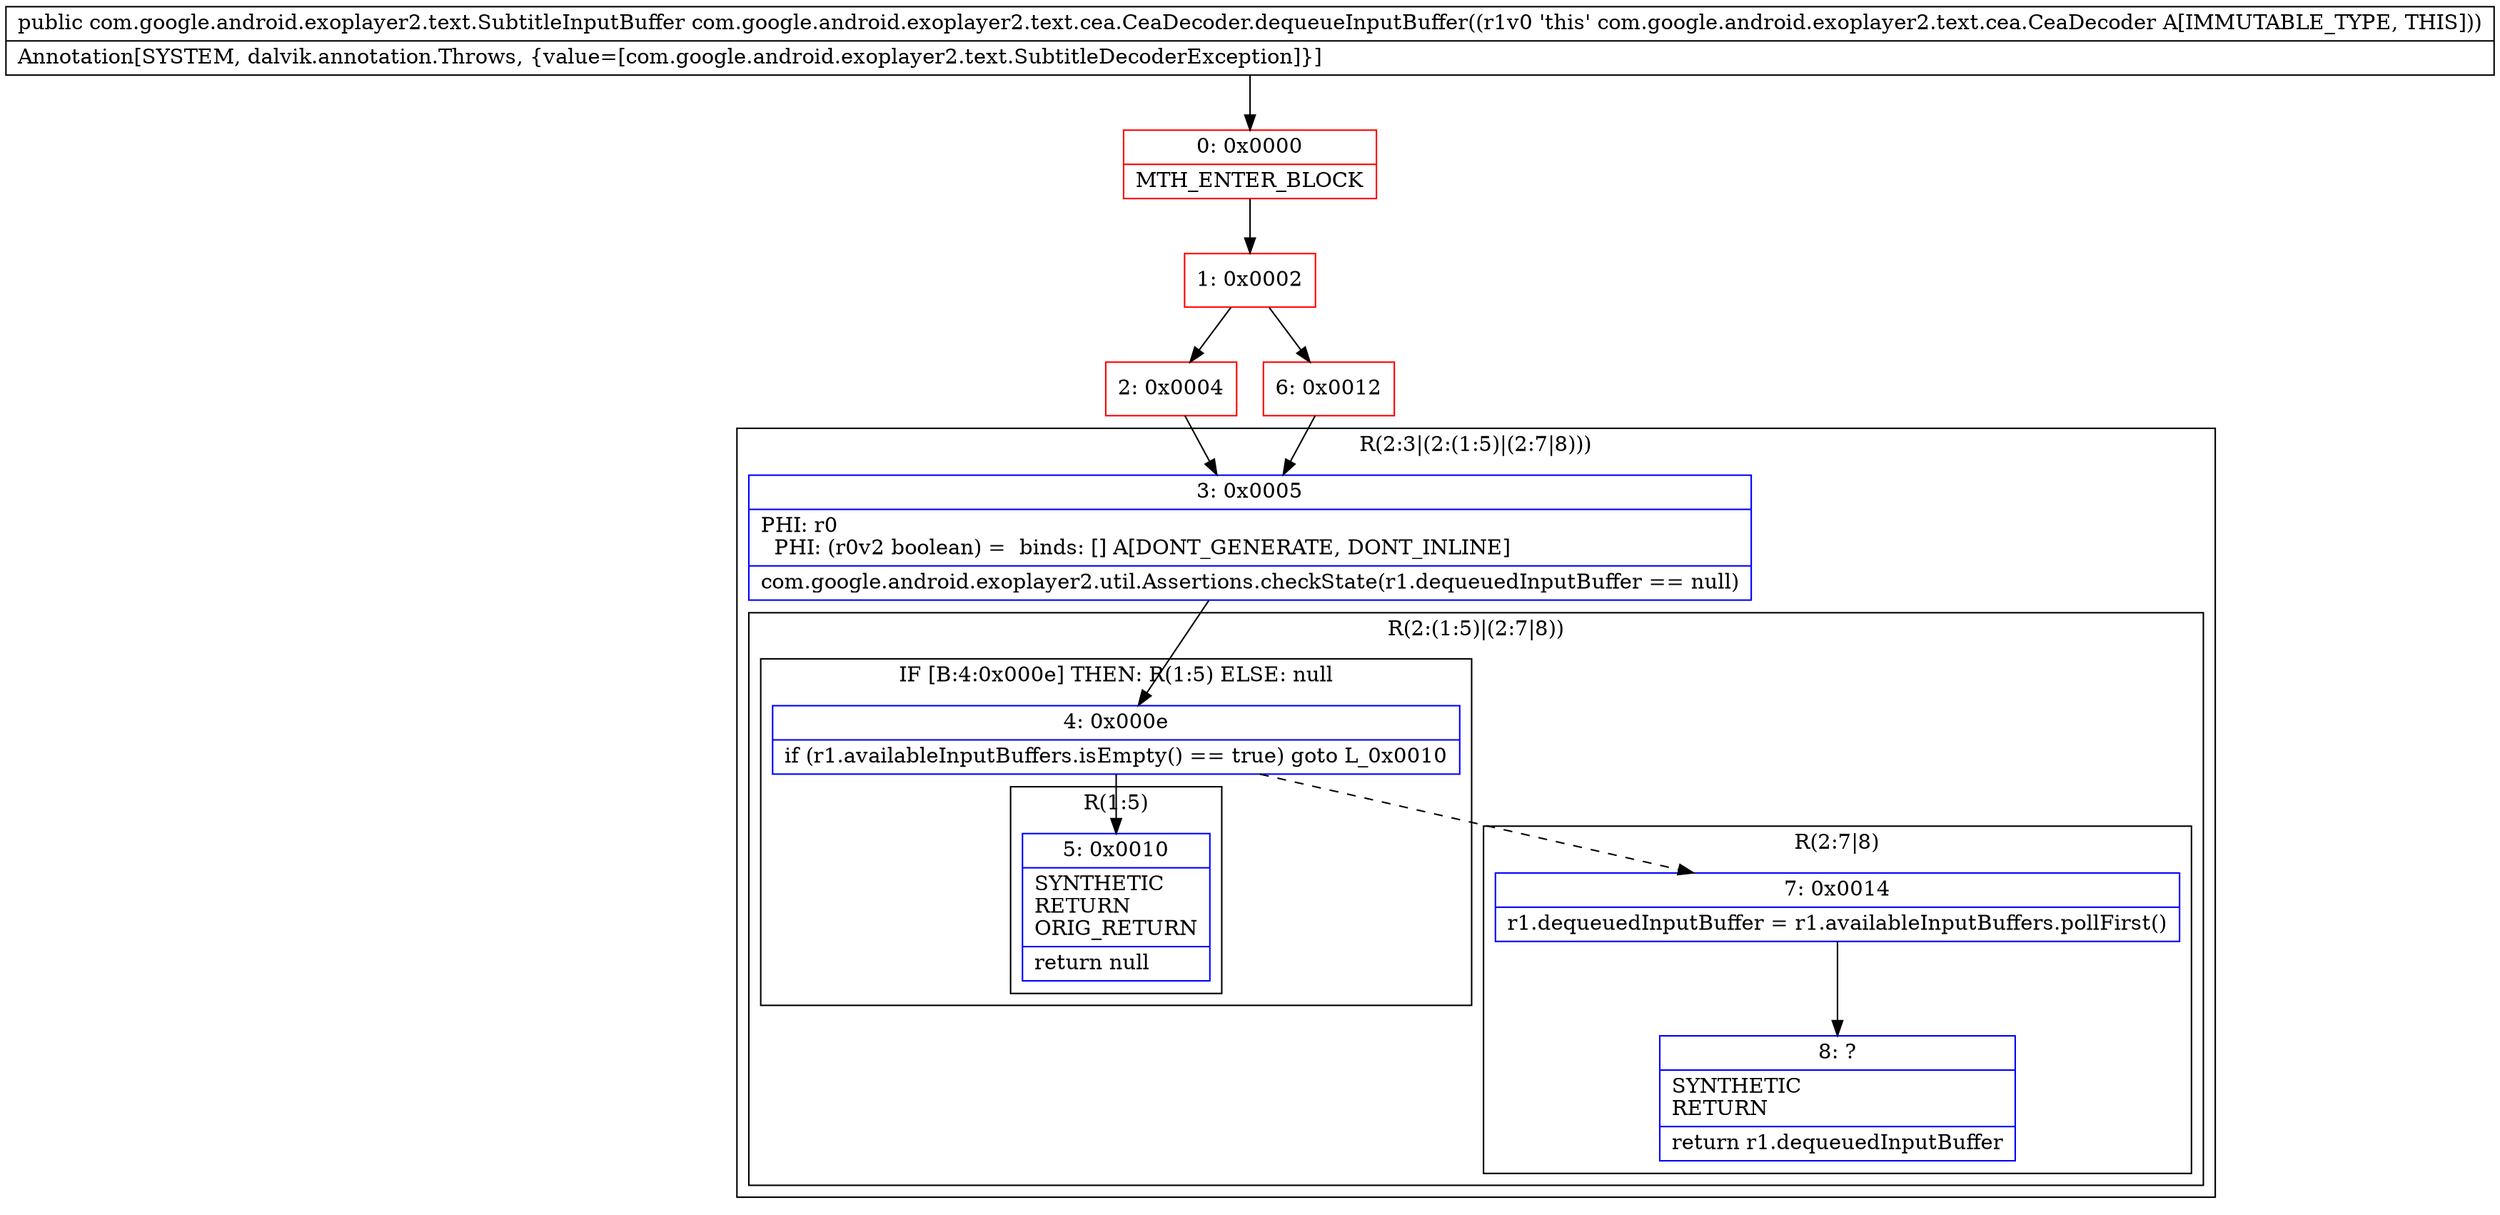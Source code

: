 digraph "CFG forcom.google.android.exoplayer2.text.cea.CeaDecoder.dequeueInputBuffer()Lcom\/google\/android\/exoplayer2\/text\/SubtitleInputBuffer;" {
subgraph cluster_Region_673345041 {
label = "R(2:3|(2:(1:5)|(2:7|8)))";
node [shape=record,color=blue];
Node_3 [shape=record,label="{3\:\ 0x0005|PHI: r0 \l  PHI: (r0v2 boolean) =  binds: [] A[DONT_GENERATE, DONT_INLINE]\l|com.google.android.exoplayer2.util.Assertions.checkState(r1.dequeuedInputBuffer == null)\l}"];
subgraph cluster_Region_953216473 {
label = "R(2:(1:5)|(2:7|8))";
node [shape=record,color=blue];
subgraph cluster_IfRegion_408504595 {
label = "IF [B:4:0x000e] THEN: R(1:5) ELSE: null";
node [shape=record,color=blue];
Node_4 [shape=record,label="{4\:\ 0x000e|if (r1.availableInputBuffers.isEmpty() == true) goto L_0x0010\l}"];
subgraph cluster_Region_2073864709 {
label = "R(1:5)";
node [shape=record,color=blue];
Node_5 [shape=record,label="{5\:\ 0x0010|SYNTHETIC\lRETURN\lORIG_RETURN\l|return null\l}"];
}
}
subgraph cluster_Region_1089798529 {
label = "R(2:7|8)";
node [shape=record,color=blue];
Node_7 [shape=record,label="{7\:\ 0x0014|r1.dequeuedInputBuffer = r1.availableInputBuffers.pollFirst()\l}"];
Node_8 [shape=record,label="{8\:\ ?|SYNTHETIC\lRETURN\l|return r1.dequeuedInputBuffer\l}"];
}
}
}
Node_0 [shape=record,color=red,label="{0\:\ 0x0000|MTH_ENTER_BLOCK\l}"];
Node_1 [shape=record,color=red,label="{1\:\ 0x0002}"];
Node_2 [shape=record,color=red,label="{2\:\ 0x0004}"];
Node_6 [shape=record,color=red,label="{6\:\ 0x0012}"];
MethodNode[shape=record,label="{public com.google.android.exoplayer2.text.SubtitleInputBuffer com.google.android.exoplayer2.text.cea.CeaDecoder.dequeueInputBuffer((r1v0 'this' com.google.android.exoplayer2.text.cea.CeaDecoder A[IMMUTABLE_TYPE, THIS]))  | Annotation[SYSTEM, dalvik.annotation.Throws, \{value=[com.google.android.exoplayer2.text.SubtitleDecoderException]\}]\l}"];
MethodNode -> Node_0;
Node_3 -> Node_4;
Node_4 -> Node_5;
Node_4 -> Node_7[style=dashed];
Node_7 -> Node_8;
Node_0 -> Node_1;
Node_1 -> Node_2;
Node_1 -> Node_6;
Node_2 -> Node_3;
Node_6 -> Node_3;
}

